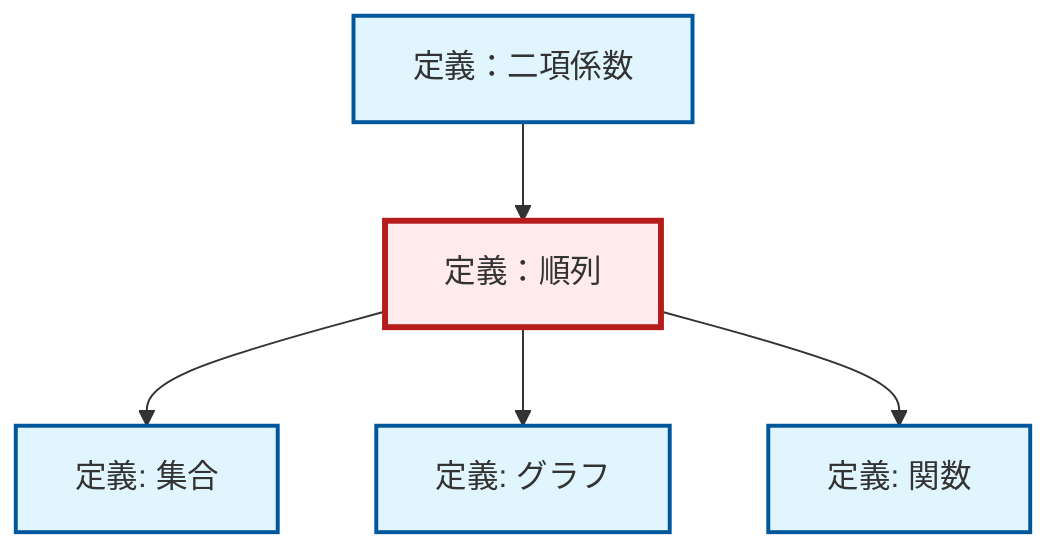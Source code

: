 graph TD
    classDef definition fill:#e1f5fe,stroke:#01579b,stroke-width:2px
    classDef theorem fill:#f3e5f5,stroke:#4a148c,stroke-width:2px
    classDef axiom fill:#fff3e0,stroke:#e65100,stroke-width:2px
    classDef example fill:#e8f5e9,stroke:#1b5e20,stroke-width:2px
    classDef current fill:#ffebee,stroke:#b71c1c,stroke-width:3px
    def-graph["定義: グラフ"]:::definition
    def-binomial-coefficient["定義：二項係数"]:::definition
    def-permutation["定義：順列"]:::definition
    def-function["定義: 関数"]:::definition
    def-set["定義: 集合"]:::definition
    def-binomial-coefficient --> def-permutation
    def-permutation --> def-set
    def-permutation --> def-graph
    def-permutation --> def-function
    class def-permutation current